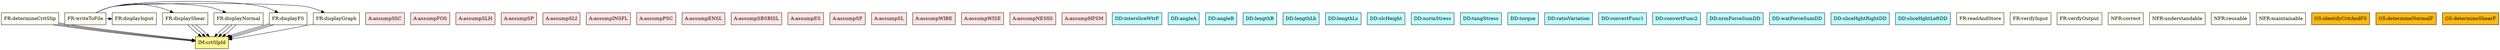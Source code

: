 digraph allvsr {
	determineCritSlip -> theory:FS;
	determineCritSlip -> theory:nrmShrForIM;
	determineCritSlip -> theory:intsliceFsRC;
	determineCritSlip -> theory:crtSlpIdIM;
	displayGraph -> theory:crtSlpIdIM;
	displayFS -> theory:FS;
	displayFS -> theory:nrmShrForIM;
	displayFS -> theory:intsliceFsRC;
	displayNormal -> theory:FS;
	displayNormal -> theory:nrmShrForIM;
	displayNormal -> theory:intsliceFsRC;
	displayShear -> theory:FS;
	displayShear -> theory:nrmShrForIM;
	displayShear -> theory:intsliceFsRC;
	writeToFile -> displayInput;
	writeToFile -> displayGraph;
	writeToFile -> displayFS;
	writeToFile -> displayNormal;
	writeToFile -> displayShear;


	assumpSSC	[shape=box, color=black, style=filled, fillcolor=mistyrose, label="A:assumpSSC"];
	assumpFOS	[shape=box, color=black, style=filled, fillcolor=mistyrose, label="A:assumpFOS"];
	assumpSLH	[shape=box, color=black, style=filled, fillcolor=mistyrose, label="A:assumpSLH"];
	assumpSP	[shape=box, color=black, style=filled, fillcolor=mistyrose, label="A:assumpSP"];
	assumpSLI	[shape=box, color=black, style=filled, fillcolor=mistyrose, label="A:assumpSLI"];
	assumpINSFL	[shape=box, color=black, style=filled, fillcolor=mistyrose, label="A:assumpINSFL"];
	assumpPSC	[shape=box, color=black, style=filled, fillcolor=mistyrose, label="A:assumpPSC"];
	assumpENSL	[shape=box, color=black, style=filled, fillcolor=mistyrose, label="A:assumpENSL"];
	assumpSBSBISL	[shape=box, color=black, style=filled, fillcolor=mistyrose, label="A:assumpSBSBISL"];
	assumpES	[shape=box, color=black, style=filled, fillcolor=mistyrose, label="A:assumpES"];
	assumpSF	[shape=box, color=black, style=filled, fillcolor=mistyrose, label="A:assumpSF"];
	assumpSL	[shape=box, color=black, style=filled, fillcolor=mistyrose, label="A:assumpSL"];
	assumpWIBE	[shape=box, color=black, style=filled, fillcolor=mistyrose, label="A:assumpWIBE"];
	assumpWISE	[shape=box, color=black, style=filled, fillcolor=mistyrose, label="A:assumpWISE"];
	assumpNESSS	[shape=box, color=black, style=filled, fillcolor=mistyrose, label="A:assumpNESSS"];
	assumpHFSM	[shape=box, color=black, style=filled, fillcolor=mistyrose, label="A:assumpHFSM"];

	subgraph A {
	rank="same"
	{assumpSSC, assumpFOS, assumpSLH, assumpSP, assumpSLI, assumpINSFL, assumpPSC, assumpENSL, assumpSBSBISL, assumpES, assumpSF, assumpSL, assumpWIBE, assumpWISE, assumpNESSS, assumpHFSM}
	}

	H_i	[shape=box, color=black, style=filled, fillcolor=paleturquoise1, label="DD:intersliceWtrF"];
	alpha_i	[shape=box, color=black, style=filled, fillcolor=paleturquoise1, label="DD:angleA"];
	beta_i	[shape=box, color=black, style=filled, fillcolor=paleturquoise1, label="DD:angleB"];
	b_i	[shape=box, color=black, style=filled, fillcolor=paleturquoise1, label="DD:lengthB"];
	l_bi	[shape=box, color=black, style=filled, fillcolor=paleturquoise1, label="DD:lengthLb"];
	l_si	[shape=box, color=black, style=filled, fillcolor=paleturquoise1, label="DD:lengthLs"];
	h_i	[shape=box, color=black, style=filled, fillcolor=paleturquoise1, label="DD:slcHeight"];
	sigma	[shape=box, color=black, style=filled, fillcolor=paleturquoise1, label="DD:normStress"];
	tau	[shape=box, color=black, style=filled, fillcolor=paleturquoise1, label="DD:tangStress"];
	torque	[shape=box, color=black, style=filled, fillcolor=paleturquoise1, label="DD:torque"];
	f_i	[shape=box, color=black, style=filled, fillcolor=paleturquoise1, label="DD:ratioVariation"];
	Phi	[shape=box, color=black, style=filled, fillcolor=paleturquoise1, label="DD:convertFunc1"];
	Psi	[shape=box, color=black, style=filled, fillcolor=paleturquoise1, label="DD:convertFunc2"];
	F_xG	[shape=box, color=black, style=filled, fillcolor=paleturquoise1, label="DD:nrmForceSumDD"];
	F_xH	[shape=box, color=black, style=filled, fillcolor=paleturquoise1, label="DD:watForceSumDD"];
	hR	[shape=box, color=black, style=filled, fillcolor=paleturquoise1, label="DD:sliceHghtRightDD"];
	hL	[shape=box, color=black, style=filled, fillcolor=paleturquoise1, label="DD:sliceHghtLeftDD"];

	subgraph DD {
	rank="same"
	{H_i, alpha_i, beta_i, b_i, l_bi, l_si, h_i, sigma, tau, torque, f_i, Phi, Psi, F_xG, F_xH, hR, hL}
	}

	theory:factOfSafetyTM	[shape=box, color=black, style=filled, fillcolor=pink, label="TM:factOfSafety"];
	theory:equilibriumCS	[shape=box, color=black, style=filled, fillcolor=pink, label="TM:equilibrium"];
	theory:mcShrSrgth	[shape=box, color=black, style=filled, fillcolor=pink, label="TM:mcShrStrgth"];
	theory:effectiveStressTM	[shape=box, color=black, style=filled, fillcolor=pink, label="TM:effStress"];
	theory:newtonSL	[shape=box, color=black, style=filled, fillcolor=pink, label="TM:NewtonSecLawMot"];

	subgraph TM {
	rank="same"
	{theory:factOfSafetyTM, theory:equilibriumCS, theory:mcShrSrgth, theory:effectiveStressTM, theory:newtonSL}
	}

	theory:normForcEq	[shape=box, color=black, style=filled, fillcolor=palegreen, label="GD:normForcEq"];
	theory:bsShrFEq	[shape=box, color=black, style=filled, fillcolor=palegreen, label="GD:bsShrFEq"];
	theory:resShr	[shape=box, color=black, style=filled, fillcolor=palegreen, label="GD:resShr"];
	theory:mobShr	[shape=box, color=black, style=filled, fillcolor=palegreen, label="GD:mobShr"];
	theory:effNormF	[shape=box, color=black, style=filled, fillcolor=palegreen, label="GD:effNormF"];
	theory:resShearWO	[shape=box, color=black, style=filled, fillcolor=palegreen, label="GD:resShearWO"];
	theory:mobShearWO	[shape=box, color=black, style=filled, fillcolor=palegreen, label="GD:mobShearWO"];
	theory:X_i	[shape=box, color=black, style=filled, fillcolor=palegreen, label="GD:normShrR"];
	theory:momentEql	[shape=box, color=black, style=filled, fillcolor=palegreen, label="GD:momentEql"];
	theory:weight	[shape=box, color=black, style=filled, fillcolor=palegreen, label="GD:weight"];
	theory:sliceWght	[shape=box, color=black, style=filled, fillcolor=palegreen, label="GD:sliceWght"];
	theory:pressure	[shape=box, color=black, style=filled, fillcolor=palegreen, label="GD:hsPressure"];
	theory:baseWtrF	[shape=box, color=black, style=filled, fillcolor=palegreen, label="GD:baseWtrF"];
	theory:srfWtrF	[shape=box, color=black, style=filled, fillcolor=palegreen, label="GD:srfWtrF"];

	subgraph GD {
	rank="same"
	{theory:normForcEq, theory:bsShrFEq, theory:resShr, theory:mobShr, theory:effNormF, theory:resShearWO, theory:mobShearWO, theory:X_i, theory:momentEql, theory:weight, theory:sliceWght, theory:pressure, theory:baseWtrF, theory:srfWtrF}
	}

	theory:FS	[shape=box, color=black, style=filled, fillcolor=khaki1, label="IM:fctSfty"];
	theory:nrmShrForIM	[shape=box, color=black, style=filled, fillcolor=khaki1, label="IM:nrmShrFor"];
	theory:nrmShrForNumRC	[shape=box, color=black, style=filled, fillcolor=khaki1, label="IM:nrmShrForNum"];
	theory:nrmShrForDenRC	[shape=box, color=black, style=filled, fillcolor=khaki1, label="IM:nrmShrForDen"];
	theory:intsliceFsRC	[shape=box, color=black, style=filled, fillcolor=khaki1, label="IM:intsliceFs"];
	theory:crtSlpIdIM	[shape=box, color=black, style=filled, fillcolor=khaki1, label="IM:crtSlpId"];

	subgraph IM {
	rank="same"
	{theory:FS, theory:nrmShrForIM, theory:nrmShrForNumRC, theory:nrmShrForDenRC, theory:intsliceFsRC, theory:crtSlpIdIM}
	}

	readAndStore	[shape=box, color=black, style=filled, fillcolor=ivory, label="FR:readAndStore"];
	verifyInput	[shape=box, color=black, style=filled, fillcolor=ivory, label="FR:verifyInput"];
	determineCritSlip	[shape=box, color=black, style=filled, fillcolor=ivory, label="FR:determineCritSlip"];
	verifyOutput	[shape=box, color=black, style=filled, fillcolor=ivory, label="FR:verifyOutput"];
	displayInput	[shape=box, color=black, style=filled, fillcolor=ivory, label="FR:displayInput"];
	displayGraph	[shape=box, color=black, style=filled, fillcolor=ivory, label="FR:displayGraph"];
	displayFS	[shape=box, color=black, style=filled, fillcolor=ivory, label="FR:displayFS"];
	displayNormal	[shape=box, color=black, style=filled, fillcolor=ivory, label="FR:displayNormal"];
	displayShear	[shape=box, color=black, style=filled, fillcolor=ivory, label="FR:displayShear"];
	writeToFile	[shape=box, color=black, style=filled, fillcolor=ivory, label="FR:writeToFile"];
	correct	[shape=box, color=black, style=filled, fillcolor=ivory, label="NFR:correct"];
	understandable	[shape=box, color=black, style=filled, fillcolor=ivory, label="NFR:understandable"];
	reusable	[shape=box, color=black, style=filled, fillcolor=ivory, label="NFR:reusable"];
	maintainable	[shape=box, color=black, style=filled, fillcolor=ivory, label="NFR:maintainable"];

	subgraph FR {
	rank="same"
	{readAndStore, verifyInput, determineCritSlip, verifyOutput, displayInput, displayGraph, displayFS, displayNormal, displayShear, writeToFile, correct, understandable, reusable, maintainable}
	}

	identifyCritAndFS	[shape=box, color=black, style=filled, fillcolor=darkgoldenrod1, label="GS:identifyCritAndFS"];
	determineNormalF	[shape=box, color=black, style=filled, fillcolor=darkgoldenrod1, label="GS:determineNormalF"];
	determineShearF	[shape=box, color=black, style=filled, fillcolor=darkgoldenrod1, label="GS:determineShearF"];

	subgraph GS {
	rank="same"
	{identifyCritAndFS, determineNormalF, determineShearF}
	}

}
